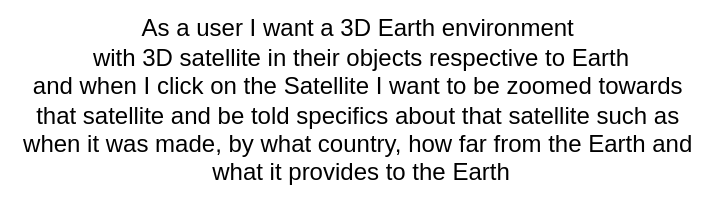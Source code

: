 <mxfile>
    <diagram id="5gf0569pc7xIh0UR2XcN" name="User Stories">
        <mxGraphModel dx="1398" dy="639" grid="1" gridSize="10" guides="1" tooltips="1" connect="1" arrows="1" fold="1" page="1" pageScale="1" pageWidth="850" pageHeight="1100" math="0" shadow="0">
            <root>
                <mxCell id="0"/>
                <mxCell id="1" parent="0"/>
                <mxCell id="8" value="As a user I want a 3D Earth environment&amp;nbsp;&lt;div&gt;with 3D satellite in their objects respective to Earth&lt;/div&gt;&lt;div&gt;and when I click on the Satellite I want to be zoomed towards&amp;nbsp;&lt;/div&gt;&lt;div&gt;that satellite and be told specifics about that satellite such as&amp;nbsp;&lt;/div&gt;&lt;div&gt;when it was made, by what country, how far from the Earth and&amp;nbsp;&lt;/div&gt;&lt;div&gt;what it provides to the Earth&lt;/div&gt;" style="text;html=1;align=center;verticalAlign=middle;resizable=0;points=[];autosize=1;strokeColor=none;fillColor=none;" parent="1" vertex="1">
                    <mxGeometry x="50" y="30" width="360" height="100" as="geometry"/>
                </mxCell>
            </root>
        </mxGraphModel>
    </diagram>
    <diagram id="ILWs7dEA4103MghcAqce" name="Use Case Diagram">
        <mxGraphModel dx="1398" dy="639" grid="1" gridSize="10" guides="1" tooltips="1" connect="1" arrows="1" fold="1" page="1" pageScale="1" pageWidth="850" pageHeight="1100" math="0" shadow="0">
            <root>
                <mxCell id="0"/>
                <mxCell id="1" parent="0"/>
                <mxCell id="8q7KMO1-cTkE-ni1I5VT-4" value="" style="edgeStyle=none;html=1;entryX=0;entryY=0.625;entryDx=0;entryDy=0;entryPerimeter=0;" parent="1" source="8q7KMO1-cTkE-ni1I5VT-2" target="8q7KMO1-cTkE-ni1I5VT-6" edge="1">
                    <mxGeometry relative="1" as="geometry">
                        <mxPoint x="222.79" y="149.87" as="targetPoint"/>
                    </mxGeometry>
                </mxCell>
                <mxCell id="8q7KMO1-cTkE-ni1I5VT-8" value="" style="edgeStyle=none;html=1;entryX=0.008;entryY=0.322;entryDx=0;entryDy=0;entryPerimeter=0;" parent="1" source="8q7KMO1-cTkE-ni1I5VT-2" target="8q7KMO1-cTkE-ni1I5VT-9" edge="1">
                    <mxGeometry relative="1" as="geometry">
                        <mxPoint x="248.648" y="241.608" as="targetPoint"/>
                    </mxGeometry>
                </mxCell>
                <mxCell id="8q7KMO1-cTkE-ni1I5VT-2" value="User" style="shape=umlActor;verticalLabelPosition=bottom;verticalAlign=top;html=1;" parent="1" vertex="1">
                    <mxGeometry x="90" y="160" width="30" height="60" as="geometry"/>
                </mxCell>
                <mxCell id="8q7KMO1-cTkE-ni1I5VT-11" value="" style="edgeStyle=none;html=1;" parent="1" source="8q7KMO1-cTkE-ni1I5VT-6" target="8q7KMO1-cTkE-ni1I5VT-10" edge="1">
                    <mxGeometry relative="1" as="geometry"/>
                </mxCell>
                <mxCell id="8q7KMO1-cTkE-ni1I5VT-6" value="Clicks on satellite" style="ellipse;whiteSpace=wrap;html=1;" parent="1" vertex="1">
                    <mxGeometry x="227.5" y="80" width="115" height="80" as="geometry"/>
                </mxCell>
                <mxCell id="8q7KMO1-cTkE-ni1I5VT-9" value="Rotates the 3D model of the Earth" style="ellipse;whiteSpace=wrap;html=1;" parent="1" vertex="1">
                    <mxGeometry x="220" y="250" width="130" height="80" as="geometry"/>
                </mxCell>
                <mxCell id="8q7KMO1-cTkE-ni1I5VT-10" value="Display Satellite information" style="ellipse;whiteSpace=wrap;html=1;" parent="1" vertex="1">
                    <mxGeometry x="500" y="110" width="105" height="80" as="geometry"/>
                </mxCell>
                <mxCell id="8q7KMO1-cTkE-ni1I5VT-13" style="edgeStyle=none;html=1;" parent="1" source="8q7KMO1-cTkE-ni1I5VT-12" target="8q7KMO1-cTkE-ni1I5VT-10" edge="1">
                    <mxGeometry relative="1" as="geometry"/>
                </mxCell>
                <mxCell id="8q7KMO1-cTkE-ni1I5VT-12" value="NASA" style="shape=umlActor;verticalLabelPosition=bottom;verticalAlign=top;html=1;" parent="1" vertex="1">
                    <mxGeometry x="780" y="110" width="30" height="60" as="geometry"/>
                </mxCell>
            </root>
        </mxGraphModel>
    </diagram>
</mxfile>